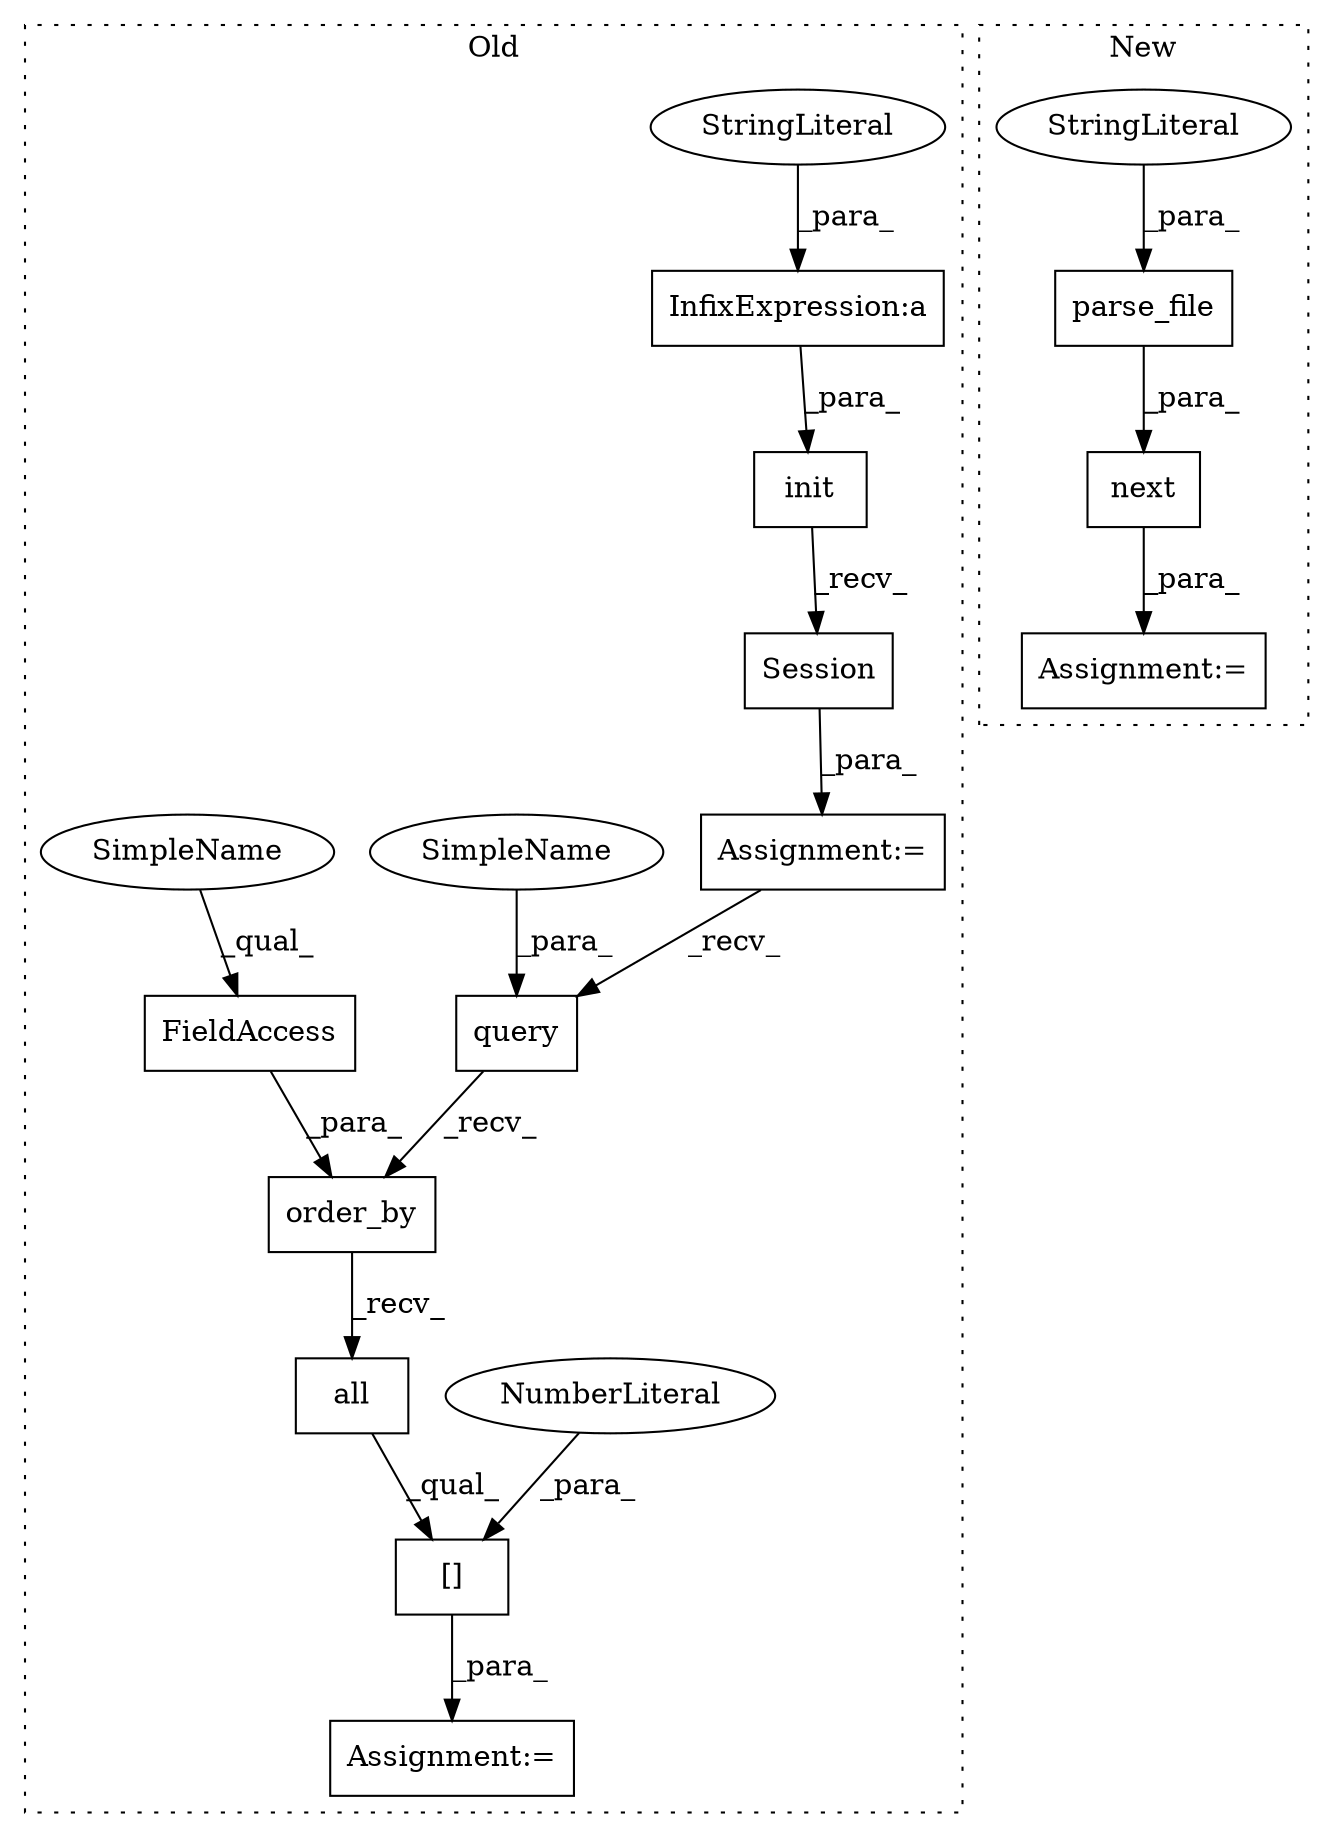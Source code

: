 digraph G {
subgraph cluster0 {
1 [label="init" a="32" s="8895,8940" l="5,1" shape="box"];
4 [label="InfixExpression:a" a="27" s="8928" l="3" shape="box"];
5 [label="StringLiteral" a="45" s="8900" l="28" shape="ellipse"];
7 [label="Assignment:=" a="7" s="9286" l="1" shape="box"];
9 [label="Session" a="32" s="8942" l="9" shape="box"];
10 [label="all" a="32" s="9335" l="5" shape="box"];
11 [label="[]" a="2" s="9287,9342" l="54,1" shape="box"];
12 [label="NumberLiteral" a="34" s="9341" l="1" shape="ellipse"];
13 [label="query" a="32" s="9295,9309" l="6,1" shape="box"];
14 [label="order_by" a="32" s="9311,9333" l="9,1" shape="box"];
15 [label="FieldAccess" a="22" s="9320" l="13" shape="box"];
16 [label="Assignment:=" a="7" s="8889" l="1" shape="box"];
17 [label="SimpleName" a="42" s="9301" l="8" shape="ellipse"];
18 [label="SimpleName" a="42" s="9320" l="8" shape="ellipse"];
label = "Old";
style="dotted";
}
subgraph cluster1 {
2 [label="parse_file" a="32" s="9250,9275" l="11,1" shape="box"];
3 [label="next" a="32" s="9232,9276" l="5,1" shape="box"];
6 [label="StringLiteral" a="45" s="9271" l="4" shape="ellipse"];
8 [label="Assignment:=" a="7" s="9230" l="2" shape="box"];
label = "New";
style="dotted";
}
1 -> 9 [label="_recv_"];
2 -> 3 [label="_para_"];
3 -> 8 [label="_para_"];
4 -> 1 [label="_para_"];
5 -> 4 [label="_para_"];
6 -> 2 [label="_para_"];
9 -> 16 [label="_para_"];
10 -> 11 [label="_qual_"];
11 -> 7 [label="_para_"];
12 -> 11 [label="_para_"];
13 -> 14 [label="_recv_"];
14 -> 10 [label="_recv_"];
15 -> 14 [label="_para_"];
16 -> 13 [label="_recv_"];
17 -> 13 [label="_para_"];
18 -> 15 [label="_qual_"];
}